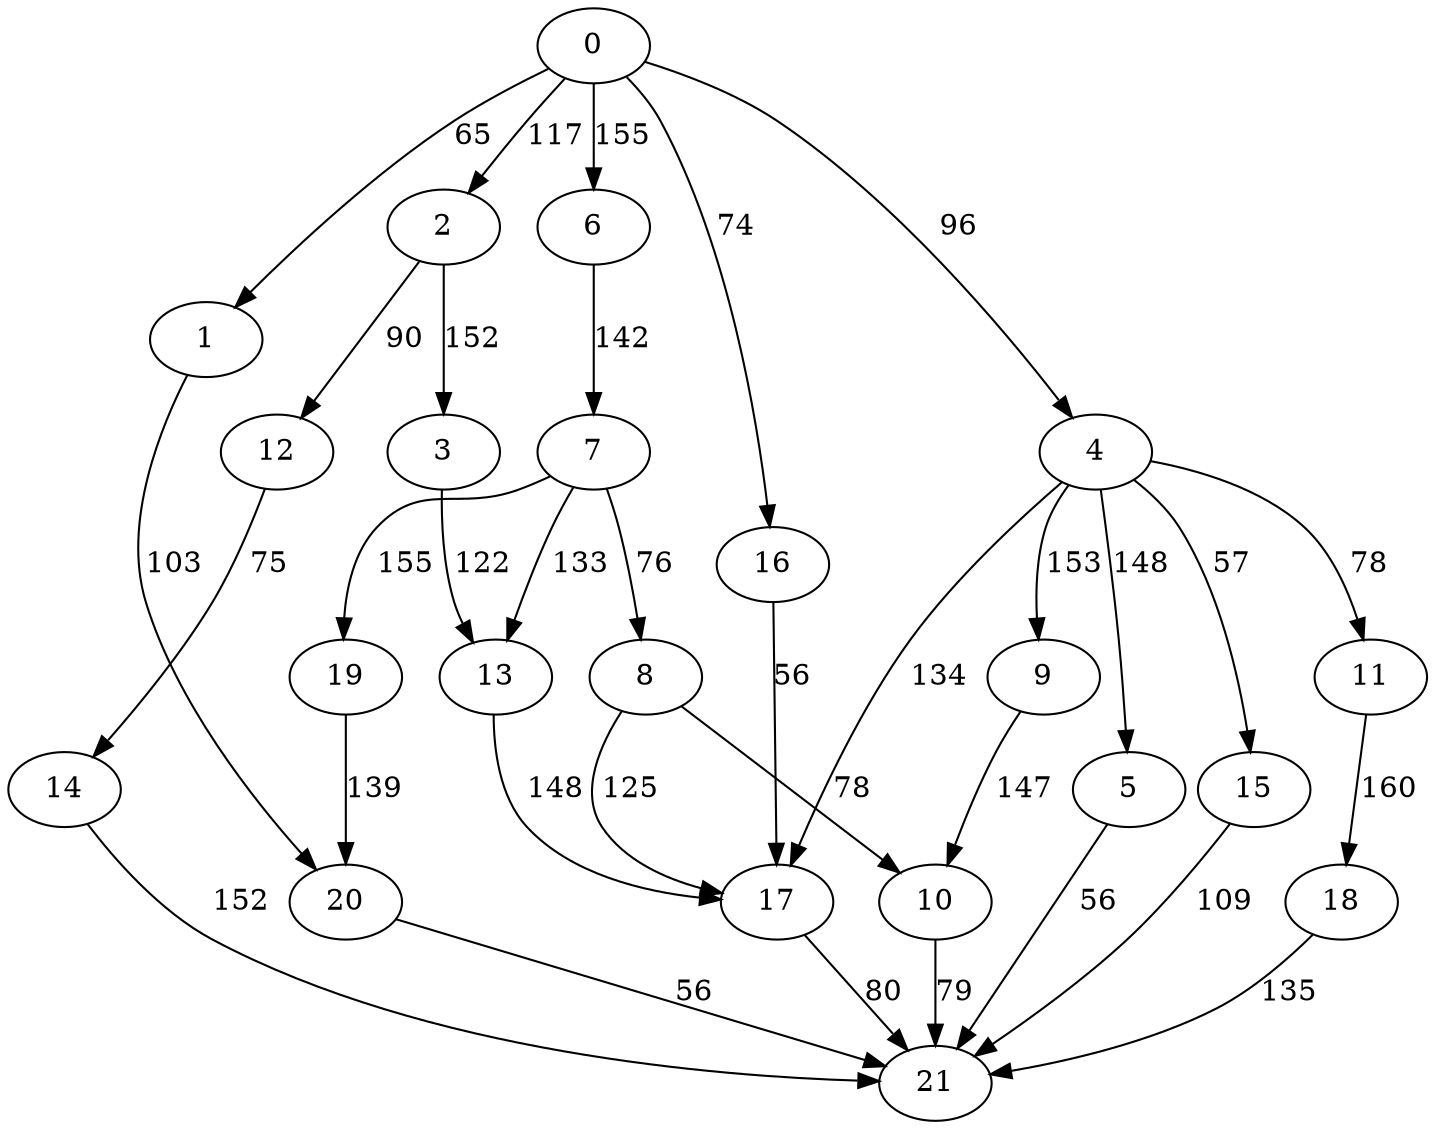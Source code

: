 digraph t10p3_7 {
0 -> 1 [ label = 65 ];
0 -> 2 [ label = 117 ];
0 -> 4 [ label = 96 ];
0 -> 6 [ label = 155 ];
0 -> 16 [ label = 74 ];
1 -> 20 [ label = 103 ];
2 -> 3 [ label = 152 ];
2 -> 12 [ label = 90 ];
3 -> 13 [ label = 122 ];
4 -> 5 [ label = 148 ];
4 -> 9 [ label = 153 ];
4 -> 11 [ label = 78 ];
4 -> 15 [ label = 57 ];
4 -> 17 [ label = 134 ];
5 -> 21 [ label = 56 ];
6 -> 7 [ label = 142 ];
7 -> 8 [ label = 76 ];
7 -> 13 [ label = 133 ];
7 -> 19 [ label = 155 ];
8 -> 10 [ label = 78 ];
8 -> 17 [ label = 125 ];
9 -> 10 [ label = 147 ];
10 -> 21 [ label = 79 ];
11 -> 18 [ label = 160 ];
12 -> 14 [ label = 75 ];
13 -> 17 [ label = 148 ];
14 -> 21 [ label = 152 ];
15 -> 21 [ label = 109 ];
16 -> 17 [ label = 56 ];
17 -> 21 [ label = 80 ];
18 -> 21 [ label = 135 ];
19 -> 20 [ label = 139 ];
20 -> 21 [ label = 56 ];
 }

